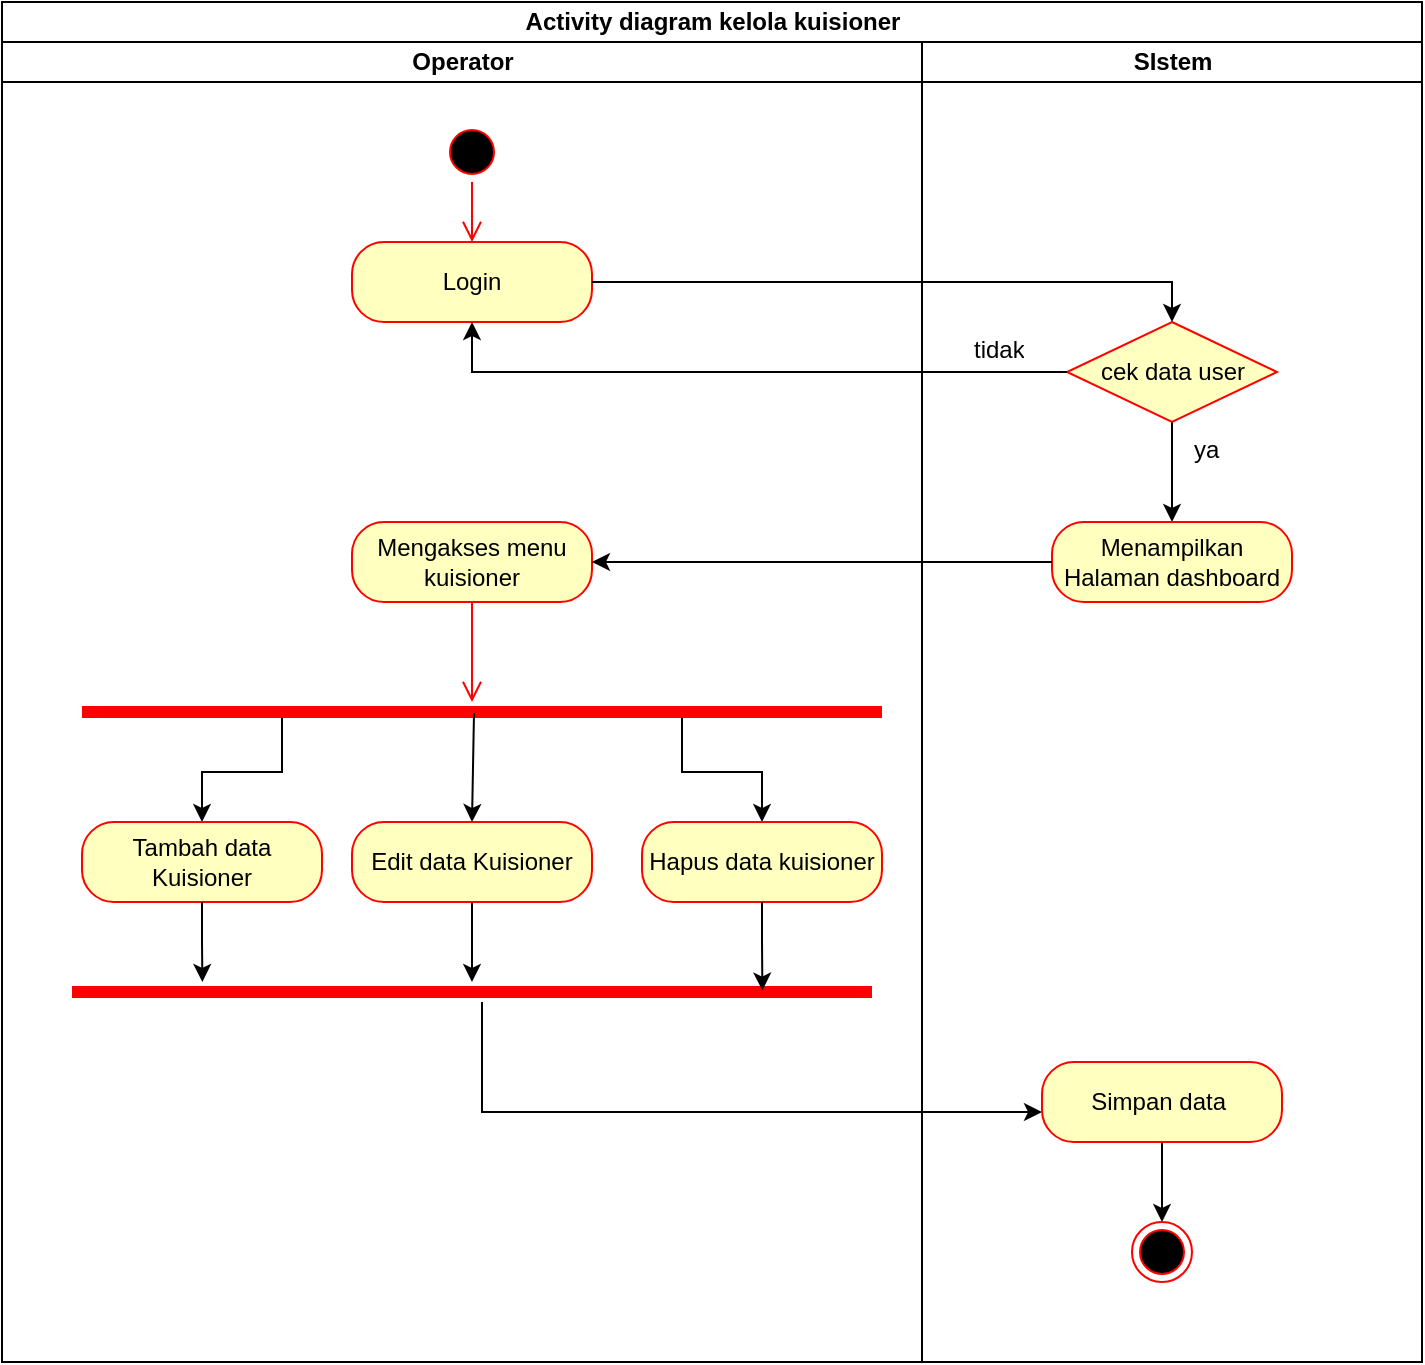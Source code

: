 <mxfile version="26.1.0">
  <diagram id="kgpKYQtTHZ0yAKxKKP6v" name="Page-1">
    <mxGraphModel dx="838" dy="1513" grid="1" gridSize="10" guides="1" tooltips="1" connect="1" arrows="1" fold="1" page="1" pageScale="1" pageWidth="850" pageHeight="1100" math="0" shadow="0">
      <root>
        <mxCell id="0" />
        <mxCell id="1" parent="0" />
        <mxCell id="tzMtzAPBGI_lFstPEY7b-1" value="Activity diagram kelola kuisioner" style="swimlane;childLayout=stackLayout;resizeParent=1;resizeParentMax=0;startSize=20;html=1;" parent="1" vertex="1">
          <mxGeometry x="220.0" y="-290" width="710" height="680" as="geometry" />
        </mxCell>
        <mxCell id="tzMtzAPBGI_lFstPEY7b-2" value="Operator" style="swimlane;startSize=20;html=1;" parent="tzMtzAPBGI_lFstPEY7b-1" vertex="1">
          <mxGeometry y="20" width="460" height="660" as="geometry" />
        </mxCell>
        <mxCell id="w3p_E5QRgaTsnYjz0PvZ-1" value="" style="ellipse;html=1;shape=startState;fillColor=#000000;strokeColor=#ff0000;" parent="tzMtzAPBGI_lFstPEY7b-2" vertex="1">
          <mxGeometry x="220.0" y="40" width="30" height="30" as="geometry" />
        </mxCell>
        <mxCell id="w3p_E5QRgaTsnYjz0PvZ-2" value="" style="edgeStyle=orthogonalEdgeStyle;html=1;verticalAlign=bottom;endArrow=open;endSize=8;strokeColor=#ff0000;rounded=0;" parent="tzMtzAPBGI_lFstPEY7b-2" source="w3p_E5QRgaTsnYjz0PvZ-1" edge="1">
          <mxGeometry relative="1" as="geometry">
            <mxPoint x="235.0" y="100" as="targetPoint" />
          </mxGeometry>
        </mxCell>
        <mxCell id="w3p_E5QRgaTsnYjz0PvZ-3" value="Login" style="rounded=1;whiteSpace=wrap;html=1;arcSize=40;fontColor=#000000;fillColor=#ffffc0;strokeColor=#ff0000;" parent="tzMtzAPBGI_lFstPEY7b-2" vertex="1">
          <mxGeometry x="175.0" y="100" width="120" height="40" as="geometry" />
        </mxCell>
        <mxCell id="w3p_E5QRgaTsnYjz0PvZ-20" value="Mengakses menu kuisioner" style="rounded=1;whiteSpace=wrap;html=1;arcSize=40;fontColor=#000000;fillColor=#ffffc0;strokeColor=#ff0000;" parent="tzMtzAPBGI_lFstPEY7b-2" vertex="1">
          <mxGeometry x="175.0" y="240" width="120" height="40" as="geometry" />
        </mxCell>
        <mxCell id="w3p_E5QRgaTsnYjz0PvZ-34" style="edgeStyle=orthogonalEdgeStyle;rounded=0;orthogonalLoop=1;jettySize=auto;html=1;exitX=0.25;exitY=0.5;exitDx=0;exitDy=0;exitPerimeter=0;entryX=0.5;entryY=0;entryDx=0;entryDy=0;" parent="tzMtzAPBGI_lFstPEY7b-2" source="w3p_E5QRgaTsnYjz0PvZ-23" target="w3p_E5QRgaTsnYjz0PvZ-24" edge="1">
          <mxGeometry relative="1" as="geometry" />
        </mxCell>
        <mxCell id="w3p_E5QRgaTsnYjz0PvZ-35" style="edgeStyle=orthogonalEdgeStyle;rounded=0;orthogonalLoop=1;jettySize=auto;html=1;exitX=0.75;exitY=0.5;exitDx=0;exitDy=0;exitPerimeter=0;entryX=0.5;entryY=0;entryDx=0;entryDy=0;" parent="tzMtzAPBGI_lFstPEY7b-2" source="w3p_E5QRgaTsnYjz0PvZ-23" target="w3p_E5QRgaTsnYjz0PvZ-27" edge="1">
          <mxGeometry relative="1" as="geometry" />
        </mxCell>
        <mxCell id="w3p_E5QRgaTsnYjz0PvZ-23" value="" style="shape=line;html=1;strokeWidth=6;strokeColor=#ff0000;" parent="tzMtzAPBGI_lFstPEY7b-2" vertex="1">
          <mxGeometry x="40" y="330" width="400" height="10" as="geometry" />
        </mxCell>
        <mxCell id="w3p_E5QRgaTsnYjz0PvZ-21" value="" style="edgeStyle=orthogonalEdgeStyle;html=1;verticalAlign=bottom;endArrow=open;endSize=8;strokeColor=#ff0000;rounded=0;" parent="tzMtzAPBGI_lFstPEY7b-2" source="w3p_E5QRgaTsnYjz0PvZ-20" edge="1">
          <mxGeometry relative="1" as="geometry">
            <mxPoint x="235.0" y="330" as="targetPoint" />
          </mxGeometry>
        </mxCell>
        <mxCell id="w3p_E5QRgaTsnYjz0PvZ-24" value="Tambah data Kuisioner" style="rounded=1;whiteSpace=wrap;html=1;arcSize=40;fontColor=#000000;fillColor=#ffffc0;strokeColor=#ff0000;" parent="tzMtzAPBGI_lFstPEY7b-2" vertex="1">
          <mxGeometry x="40.0" y="390" width="120" height="40" as="geometry" />
        </mxCell>
        <mxCell id="w3p_E5QRgaTsnYjz0PvZ-51" style="edgeStyle=orthogonalEdgeStyle;rounded=0;orthogonalLoop=1;jettySize=auto;html=1;exitX=0.5;exitY=1;exitDx=0;exitDy=0;" parent="tzMtzAPBGI_lFstPEY7b-2" source="w3p_E5QRgaTsnYjz0PvZ-28" target="w3p_E5QRgaTsnYjz0PvZ-49" edge="1">
          <mxGeometry relative="1" as="geometry" />
        </mxCell>
        <mxCell id="w3p_E5QRgaTsnYjz0PvZ-28" value="Edit data Kuisioner" style="rounded=1;whiteSpace=wrap;html=1;arcSize=40;fontColor=#000000;fillColor=#ffffc0;strokeColor=#ff0000;" parent="tzMtzAPBGI_lFstPEY7b-2" vertex="1">
          <mxGeometry x="175.0" y="390" width="120" height="40" as="geometry" />
        </mxCell>
        <mxCell id="w3p_E5QRgaTsnYjz0PvZ-27" value="Hapus data kuisioner" style="rounded=1;whiteSpace=wrap;html=1;arcSize=40;fontColor=#000000;fillColor=#ffffc0;strokeColor=#ff0000;" parent="tzMtzAPBGI_lFstPEY7b-2" vertex="1">
          <mxGeometry x="320.0" y="390" width="120" height="40" as="geometry" />
        </mxCell>
        <mxCell id="w3p_E5QRgaTsnYjz0PvZ-31" value="" style="endArrow=classic;html=1;rounded=0;entryX=0.5;entryY=0;entryDx=0;entryDy=0;exitX=0.49;exitY=0.547;exitDx=0;exitDy=0;exitPerimeter=0;" parent="tzMtzAPBGI_lFstPEY7b-2" source="w3p_E5QRgaTsnYjz0PvZ-23" target="w3p_E5QRgaTsnYjz0PvZ-28" edge="1">
          <mxGeometry width="50" height="50" relative="1" as="geometry">
            <mxPoint x="190.0" y="360" as="sourcePoint" />
            <mxPoint x="240.0" y="310" as="targetPoint" />
          </mxGeometry>
        </mxCell>
        <mxCell id="w3p_E5QRgaTsnYjz0PvZ-49" value="" style="shape=line;html=1;strokeWidth=6;strokeColor=#ff0000;" parent="tzMtzAPBGI_lFstPEY7b-2" vertex="1">
          <mxGeometry x="35" y="470" width="400" height="10" as="geometry" />
        </mxCell>
        <mxCell id="w3p_E5QRgaTsnYjz0PvZ-50" style="edgeStyle=orthogonalEdgeStyle;rounded=0;orthogonalLoop=1;jettySize=auto;html=1;exitX=0.5;exitY=1;exitDx=0;exitDy=0;entryX=0.163;entryY=0;entryDx=0;entryDy=0;entryPerimeter=0;" parent="tzMtzAPBGI_lFstPEY7b-2" source="w3p_E5QRgaTsnYjz0PvZ-24" target="w3p_E5QRgaTsnYjz0PvZ-49" edge="1">
          <mxGeometry relative="1" as="geometry" />
        </mxCell>
        <mxCell id="w3p_E5QRgaTsnYjz0PvZ-52" style="edgeStyle=orthogonalEdgeStyle;rounded=0;orthogonalLoop=1;jettySize=auto;html=1;exitX=0.5;exitY=1;exitDx=0;exitDy=0;entryX=0.863;entryY=0.429;entryDx=0;entryDy=0;entryPerimeter=0;" parent="tzMtzAPBGI_lFstPEY7b-2" source="w3p_E5QRgaTsnYjz0PvZ-27" target="w3p_E5QRgaTsnYjz0PvZ-49" edge="1">
          <mxGeometry relative="1" as="geometry" />
        </mxCell>
        <mxCell id="w3p_E5QRgaTsnYjz0PvZ-56" style="edgeStyle=elbowEdgeStyle;rounded=0;orthogonalLoop=1;jettySize=auto;html=1;exitX=0.25;exitY=0.5;exitDx=0;exitDy=0;exitPerimeter=0;elbow=vertical;" parent="tzMtzAPBGI_lFstPEY7b-2" edge="1">
          <mxGeometry relative="1" as="geometry">
            <mxPoint x="240.0" y="480" as="sourcePoint" />
            <mxPoint x="520.0" y="535" as="targetPoint" />
            <Array as="points">
              <mxPoint x="445" y="535" />
            </Array>
          </mxGeometry>
        </mxCell>
        <mxCell id="tzMtzAPBGI_lFstPEY7b-3" value="SIstem" style="swimlane;startSize=20;html=1;" parent="tzMtzAPBGI_lFstPEY7b-1" vertex="1">
          <mxGeometry x="460" y="20" width="250" height="660" as="geometry" />
        </mxCell>
        <mxCell id="w3p_E5QRgaTsnYjz0PvZ-13" style="edgeStyle=orthogonalEdgeStyle;rounded=0;orthogonalLoop=1;jettySize=auto;html=1;exitX=0.5;exitY=1;exitDx=0;exitDy=0;" parent="tzMtzAPBGI_lFstPEY7b-3" source="w3p_E5QRgaTsnYjz0PvZ-5" edge="1">
          <mxGeometry relative="1" as="geometry">
            <mxPoint x="125.0" y="240" as="targetPoint" />
          </mxGeometry>
        </mxCell>
        <mxCell id="w3p_E5QRgaTsnYjz0PvZ-5" value="cek data user" style="rhombus;whiteSpace=wrap;html=1;fontColor=#000000;fillColor=#ffffc0;strokeColor=#ff0000;" parent="tzMtzAPBGI_lFstPEY7b-3" vertex="1">
          <mxGeometry x="72.5" y="140" width="105" height="50" as="geometry" />
        </mxCell>
        <mxCell id="w3p_E5QRgaTsnYjz0PvZ-14" value="ya" style="text;strokeColor=none;fillColor=none;spacingLeft=4;spacingRight=4;overflow=hidden;rotatable=0;points=[[0,0.5],[1,0.5]];portConstraint=eastwest;fontSize=12;whiteSpace=wrap;html=1;" parent="tzMtzAPBGI_lFstPEY7b-3" vertex="1">
          <mxGeometry x="130.0" y="190" width="40" height="30" as="geometry" />
        </mxCell>
        <mxCell id="w3p_E5QRgaTsnYjz0PvZ-15" value="tidak" style="text;strokeColor=none;fillColor=none;spacingLeft=4;spacingRight=4;overflow=hidden;rotatable=0;points=[[0,0.5],[1,0.5]];portConstraint=eastwest;fontSize=12;whiteSpace=wrap;html=1;" parent="tzMtzAPBGI_lFstPEY7b-3" vertex="1">
          <mxGeometry x="20.0" y="140" width="40" height="30" as="geometry" />
        </mxCell>
        <mxCell id="w3p_E5QRgaTsnYjz0PvZ-17" value="Menampilkan Halaman dashboard" style="rounded=1;whiteSpace=wrap;html=1;arcSize=40;fontColor=#000000;fillColor=#ffffc0;strokeColor=#ff0000;" parent="tzMtzAPBGI_lFstPEY7b-3" vertex="1">
          <mxGeometry x="65.0" y="240" width="120" height="40" as="geometry" />
        </mxCell>
        <mxCell id="w3p_E5QRgaTsnYjz0PvZ-58" style="edgeStyle=orthogonalEdgeStyle;rounded=0;orthogonalLoop=1;jettySize=auto;html=1;exitX=0.5;exitY=1;exitDx=0;exitDy=0;entryX=0.5;entryY=0;entryDx=0;entryDy=0;" parent="tzMtzAPBGI_lFstPEY7b-3" source="w3p_E5QRgaTsnYjz0PvZ-53" target="w3p_E5QRgaTsnYjz0PvZ-57" edge="1">
          <mxGeometry relative="1" as="geometry" />
        </mxCell>
        <mxCell id="w3p_E5QRgaTsnYjz0PvZ-53" value="Simpan data&amp;nbsp;" style="rounded=1;whiteSpace=wrap;html=1;arcSize=40;fontColor=#000000;fillColor=#ffffc0;strokeColor=#ff0000;" parent="tzMtzAPBGI_lFstPEY7b-3" vertex="1">
          <mxGeometry x="60.0" y="510" width="120" height="40" as="geometry" />
        </mxCell>
        <mxCell id="w3p_E5QRgaTsnYjz0PvZ-57" value="" style="ellipse;html=1;shape=endState;fillColor=#000000;strokeColor=#ff0000;" parent="tzMtzAPBGI_lFstPEY7b-3" vertex="1">
          <mxGeometry x="105.0" y="590" width="30" height="30" as="geometry" />
        </mxCell>
        <mxCell id="w3p_E5QRgaTsnYjz0PvZ-11" style="edgeStyle=orthogonalEdgeStyle;rounded=0;orthogonalLoop=1;jettySize=auto;html=1;exitX=1;exitY=0.5;exitDx=0;exitDy=0;entryX=0.5;entryY=0;entryDx=0;entryDy=0;" parent="tzMtzAPBGI_lFstPEY7b-1" source="w3p_E5QRgaTsnYjz0PvZ-3" target="w3p_E5QRgaTsnYjz0PvZ-5" edge="1">
          <mxGeometry relative="1" as="geometry" />
        </mxCell>
        <mxCell id="w3p_E5QRgaTsnYjz0PvZ-12" style="edgeStyle=orthogonalEdgeStyle;rounded=0;orthogonalLoop=1;jettySize=auto;html=1;exitX=0;exitY=0.5;exitDx=0;exitDy=0;entryX=0.5;entryY=1;entryDx=0;entryDy=0;" parent="tzMtzAPBGI_lFstPEY7b-1" source="w3p_E5QRgaTsnYjz0PvZ-5" target="w3p_E5QRgaTsnYjz0PvZ-3" edge="1">
          <mxGeometry relative="1" as="geometry" />
        </mxCell>
        <mxCell id="w3p_E5QRgaTsnYjz0PvZ-22" style="edgeStyle=orthogonalEdgeStyle;rounded=0;orthogonalLoop=1;jettySize=auto;html=1;exitX=0;exitY=0.5;exitDx=0;exitDy=0;entryX=1;entryY=0.5;entryDx=0;entryDy=0;" parent="tzMtzAPBGI_lFstPEY7b-1" source="w3p_E5QRgaTsnYjz0PvZ-17" target="w3p_E5QRgaTsnYjz0PvZ-20" edge="1">
          <mxGeometry relative="1" as="geometry" />
        </mxCell>
      </root>
    </mxGraphModel>
  </diagram>
</mxfile>
